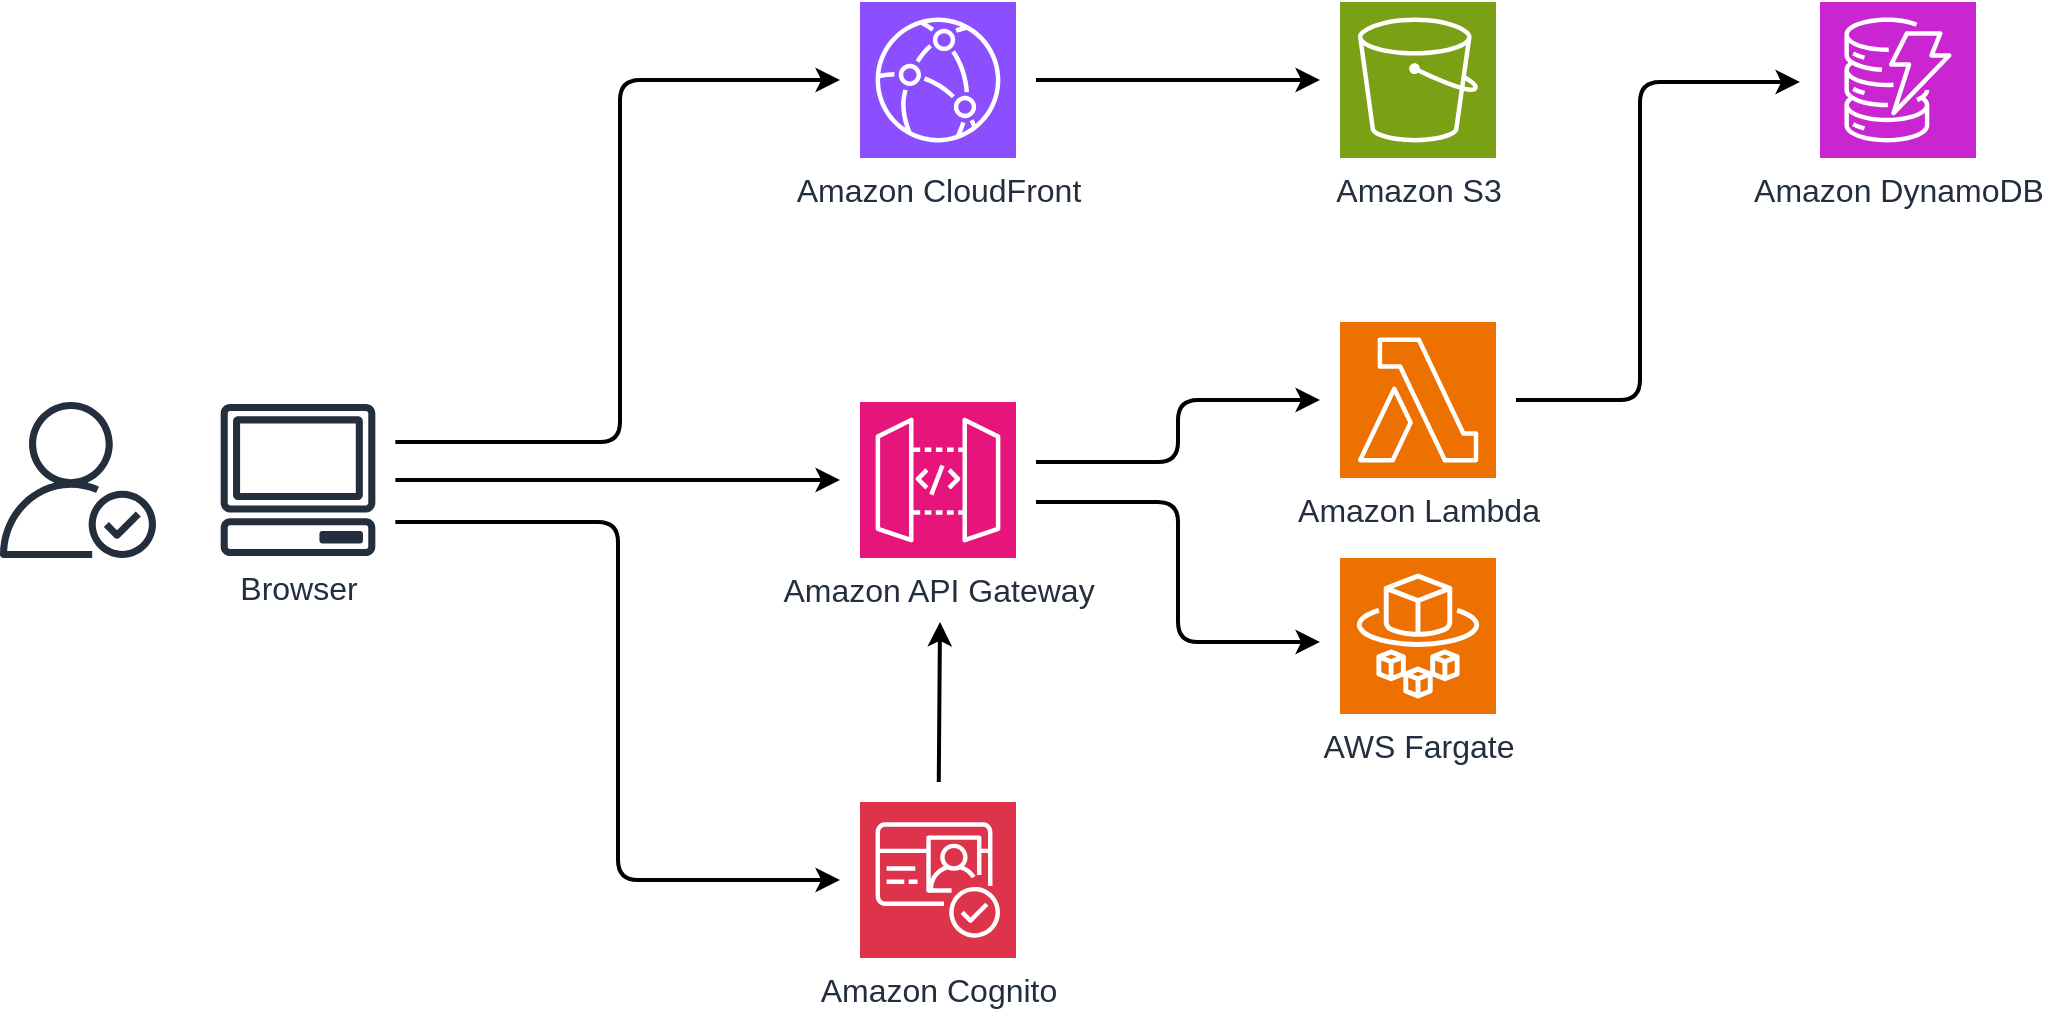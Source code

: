 <mxfile>
    <diagram id="F5JvETy0XwZsR0LdfjpL" name="Page-1">
        <mxGraphModel dx="2029" dy="1875" grid="1" gridSize="10" guides="1" tooltips="1" connect="1" arrows="1" fold="1" page="1" pageScale="1" pageWidth="850" pageHeight="1100" math="0" shadow="0">
            <root>
                <mxCell id="0"/>
                <mxCell id="1" parent="0"/>
                <mxCell id="6" style="edgeStyle=orthogonalEdgeStyle;html=1;strokeWidth=2;targetPerimeterSpacing=10;sourcePerimeterSpacing=10;" parent="1" source="2" target="3" edge="1">
                    <mxGeometry relative="1" as="geometry">
                        <Array as="points">
                            <mxPoint x="200" y="180"/>
                            <mxPoint x="200" y="-1"/>
                        </Array>
                    </mxGeometry>
                </mxCell>
                <mxCell id="7" style="edgeStyle=orthogonalEdgeStyle;html=1;strokeWidth=2;targetPerimeterSpacing=10;sourcePerimeterSpacing=10;" parent="1" source="2" target="4" edge="1">
                    <mxGeometry relative="1" as="geometry"/>
                </mxCell>
                <mxCell id="2" value="Browser" style="sketch=0;outlineConnect=0;fontColor=#232F3E;gradientColor=none;fillColor=#232F3D;strokeColor=none;dashed=0;verticalLabelPosition=bottom;verticalAlign=top;align=center;html=1;fontSize=16;fontStyle=0;aspect=fixed;pointerEvents=1;shape=mxgraph.aws4.client;" parent="1" vertex="1">
                    <mxGeometry y="161" width="78" height="76" as="geometry"/>
                </mxCell>
                <mxCell id="12" style="edgeStyle=orthogonalEdgeStyle;html=1;targetPerimeterSpacing=10;sourcePerimeterSpacing=10;strokeWidth=2;" parent="1" source="3" target="9" edge="1">
                    <mxGeometry relative="1" as="geometry"/>
                </mxCell>
                <mxCell id="3" value="Amazon CloudFront" style="sketch=0;points=[[0,0,0],[0.25,0,0],[0.5,0,0],[0.75,0,0],[1,0,0],[0,1,0],[0.25,1,0],[0.5,1,0],[0.75,1,0],[1,1,0],[0,0.25,0],[0,0.5,0],[0,0.75,0],[1,0.25,0],[1,0.5,0],[1,0.75,0]];outlineConnect=0;fontColor=#232F3E;fillColor=#8C4FFF;strokeColor=#ffffff;dashed=0;verticalLabelPosition=bottom;verticalAlign=top;align=center;html=1;fontSize=16;fontStyle=0;aspect=fixed;shape=mxgraph.aws4.resourceIcon;resIcon=mxgraph.aws4.cloudfront;" parent="1" vertex="1">
                    <mxGeometry x="320" y="-40" width="78" height="78" as="geometry"/>
                </mxCell>
                <mxCell id="16" style="edgeStyle=orthogonalEdgeStyle;html=1;strokeWidth=2;targetPerimeterSpacing=10;sourcePerimeterSpacing=10;" parent="1" source="4" target="15" edge="1">
                    <mxGeometry relative="1" as="geometry">
                        <Array as="points">
                            <mxPoint x="479" y="190"/>
                            <mxPoint x="479" y="159"/>
                        </Array>
                    </mxGeometry>
                </mxCell>
                <mxCell id="22" style="edgeStyle=orthogonalEdgeStyle;html=1;strokeWidth=2;targetPerimeterSpacing=10;sourcePerimeterSpacing=10;" parent="1" source="4" edge="1">
                    <mxGeometry relative="1" as="geometry">
                        <mxPoint x="550" y="280" as="targetPoint"/>
                        <Array as="points">
                            <mxPoint x="479" y="210"/>
                            <mxPoint x="479" y="280"/>
                            <mxPoint x="550" y="280"/>
                        </Array>
                    </mxGeometry>
                </mxCell>
                <mxCell id="4" value="Amazon API Gateway" style="sketch=0;points=[[0,0,0],[0.25,0,0],[0.5,0,0],[0.75,0,0],[1,0,0],[0,1,0],[0.25,1,0],[0.5,1,0],[0.75,1,0],[1,1,0],[0,0.25,0],[0,0.5,0],[0,0.75,0],[1,0.25,0],[1,0.5,0],[1,0.75,0]];outlineConnect=0;fontColor=#232F3E;fillColor=#E7157B;strokeColor=#ffffff;dashed=0;verticalLabelPosition=bottom;verticalAlign=top;align=center;html=1;fontSize=16;fontStyle=0;aspect=fixed;shape=mxgraph.aws4.resourceIcon;resIcon=mxgraph.aws4.api_gateway;" parent="1" vertex="1">
                    <mxGeometry x="320" y="160" width="78" height="78" as="geometry"/>
                </mxCell>
                <mxCell id="5" value="Amazon Cognito" style="sketch=0;points=[[0,0,0],[0.25,0,0],[0.5,0,0],[0.75,0,0],[1,0,0],[0,1,0],[0.25,1,0],[0.5,1,0],[0.75,1,0],[1,1,0],[0,0.25,0],[0,0.5,0],[0,0.75,0],[1,0.25,0],[1,0.5,0],[1,0.75,0]];outlineConnect=0;fontColor=#232F3E;fillColor=#DD344C;strokeColor=#ffffff;dashed=0;verticalLabelPosition=bottom;verticalAlign=top;align=center;html=1;fontSize=16;fontStyle=0;aspect=fixed;shape=mxgraph.aws4.resourceIcon;resIcon=mxgraph.aws4.cognito;" parent="1" vertex="1">
                    <mxGeometry x="320" y="360" width="78" height="78" as="geometry"/>
                </mxCell>
                <mxCell id="9" value="Amazon S3" style="sketch=0;points=[[0,0,0],[0.25,0,0],[0.5,0,0],[0.75,0,0],[1,0,0],[0,1,0],[0.25,1,0],[0.5,1,0],[0.75,1,0],[1,1,0],[0,0.25,0],[0,0.5,0],[0,0.75,0],[1,0.25,0],[1,0.5,0],[1,0.75,0]];outlineConnect=0;fontColor=#232F3E;fillColor=#7AA116;strokeColor=#ffffff;dashed=0;verticalLabelPosition=bottom;verticalAlign=top;align=center;html=1;fontSize=16;fontStyle=0;aspect=fixed;shape=mxgraph.aws4.resourceIcon;resIcon=mxgraph.aws4.s3;" parent="1" vertex="1">
                    <mxGeometry x="560" y="-40" width="78" height="78" as="geometry"/>
                </mxCell>
                <mxCell id="13" style="edgeStyle=none;html=1;targetPerimeterSpacing=10;sourcePerimeterSpacing=10;strokeWidth=2;" parent="1" source="5" edge="1">
                    <mxGeometry relative="1" as="geometry">
                        <mxPoint x="360" y="270" as="targetPoint"/>
                    </mxGeometry>
                </mxCell>
                <mxCell id="14" style="edgeStyle=orthogonalEdgeStyle;html=1;targetPerimeterSpacing=10;sourcePerimeterSpacing=10;strokeWidth=2;" parent="1" source="2" edge="1">
                    <mxGeometry relative="1" as="geometry">
                        <mxPoint x="310" y="399" as="targetPoint"/>
                        <Array as="points">
                            <mxPoint x="199" y="220"/>
                            <mxPoint x="199" y="399"/>
                        </Array>
                    </mxGeometry>
                </mxCell>
                <mxCell id="15" value="Amazon Lambda" style="sketch=0;points=[[0,0,0],[0.25,0,0],[0.5,0,0],[0.75,0,0],[1,0,0],[0,1,0],[0.25,1,0],[0.5,1,0],[0.75,1,0],[1,1,0],[0,0.25,0],[0,0.5,0],[0,0.75,0],[1,0.25,0],[1,0.5,0],[1,0.75,0]];outlineConnect=0;fontColor=#232F3E;fillColor=#ED7100;strokeColor=#ffffff;dashed=0;verticalLabelPosition=bottom;verticalAlign=top;align=center;html=1;fontSize=16;fontStyle=0;aspect=fixed;shape=mxgraph.aws4.resourceIcon;resIcon=mxgraph.aws4.lambda;" parent="1" vertex="1">
                    <mxGeometry x="560" y="120" width="78" height="78" as="geometry"/>
                </mxCell>
                <mxCell id="17" value="" style="sketch=0;outlineConnect=0;fontColor=#232F3E;gradientColor=none;fillColor=#232F3D;strokeColor=none;dashed=0;verticalLabelPosition=bottom;verticalAlign=top;align=center;html=1;fontSize=12;fontStyle=0;aspect=fixed;pointerEvents=1;shape=mxgraph.aws4.authenticated_user;" parent="1" vertex="1">
                    <mxGeometry x="-110" y="160" width="78" height="78" as="geometry"/>
                </mxCell>
                <mxCell id="18" value="Amazon DynamoDB" style="sketch=0;points=[[0,0,0],[0.25,0,0],[0.5,0,0],[0.75,0,0],[1,0,0],[0,1,0],[0.25,1,0],[0.5,1,0],[0.75,1,0],[1,1,0],[0,0.25,0],[0,0.5,0],[0,0.75,0],[1,0.25,0],[1,0.5,0],[1,0.75,0]];outlineConnect=0;fontColor=#232F3E;fillColor=#C925D1;strokeColor=#ffffff;dashed=0;verticalLabelPosition=bottom;verticalAlign=top;align=center;html=1;fontSize=16;fontStyle=0;aspect=fixed;shape=mxgraph.aws4.resourceIcon;resIcon=mxgraph.aws4.dynamodb;" parent="1" vertex="1">
                    <mxGeometry x="800" y="-40" width="78" height="78" as="geometry"/>
                </mxCell>
                <mxCell id="19" style="edgeStyle=orthogonalEdgeStyle;html=1;strokeWidth=2;targetPerimeterSpacing=10;sourcePerimeterSpacing=10;" parent="1" source="15" edge="1">
                    <mxGeometry relative="1" as="geometry">
                        <mxPoint x="790" as="targetPoint"/>
                        <Array as="points">
                            <mxPoint x="710" y="159"/>
                            <mxPoint x="710"/>
                        </Array>
                    </mxGeometry>
                </mxCell>
                <mxCell id="21" value="AWS Fargate" style="sketch=0;points=[[0,0,0],[0.25,0,0],[0.5,0,0],[0.75,0,0],[1,0,0],[0,1,0],[0.25,1,0],[0.5,1,0],[0.75,1,0],[1,1,0],[0,0.25,0],[0,0.5,0],[0,0.75,0],[1,0.25,0],[1,0.5,0],[1,0.75,0]];outlineConnect=0;fontColor=#232F3E;fillColor=#ED7100;strokeColor=#ffffff;dashed=0;verticalLabelPosition=bottom;verticalAlign=top;align=center;html=1;fontSize=16;fontStyle=0;aspect=fixed;shape=mxgraph.aws4.resourceIcon;resIcon=mxgraph.aws4.fargate;" parent="1" vertex="1">
                    <mxGeometry x="560" y="238" width="78" height="78" as="geometry"/>
                </mxCell>
            </root>
        </mxGraphModel>
    </diagram>
</mxfile>
